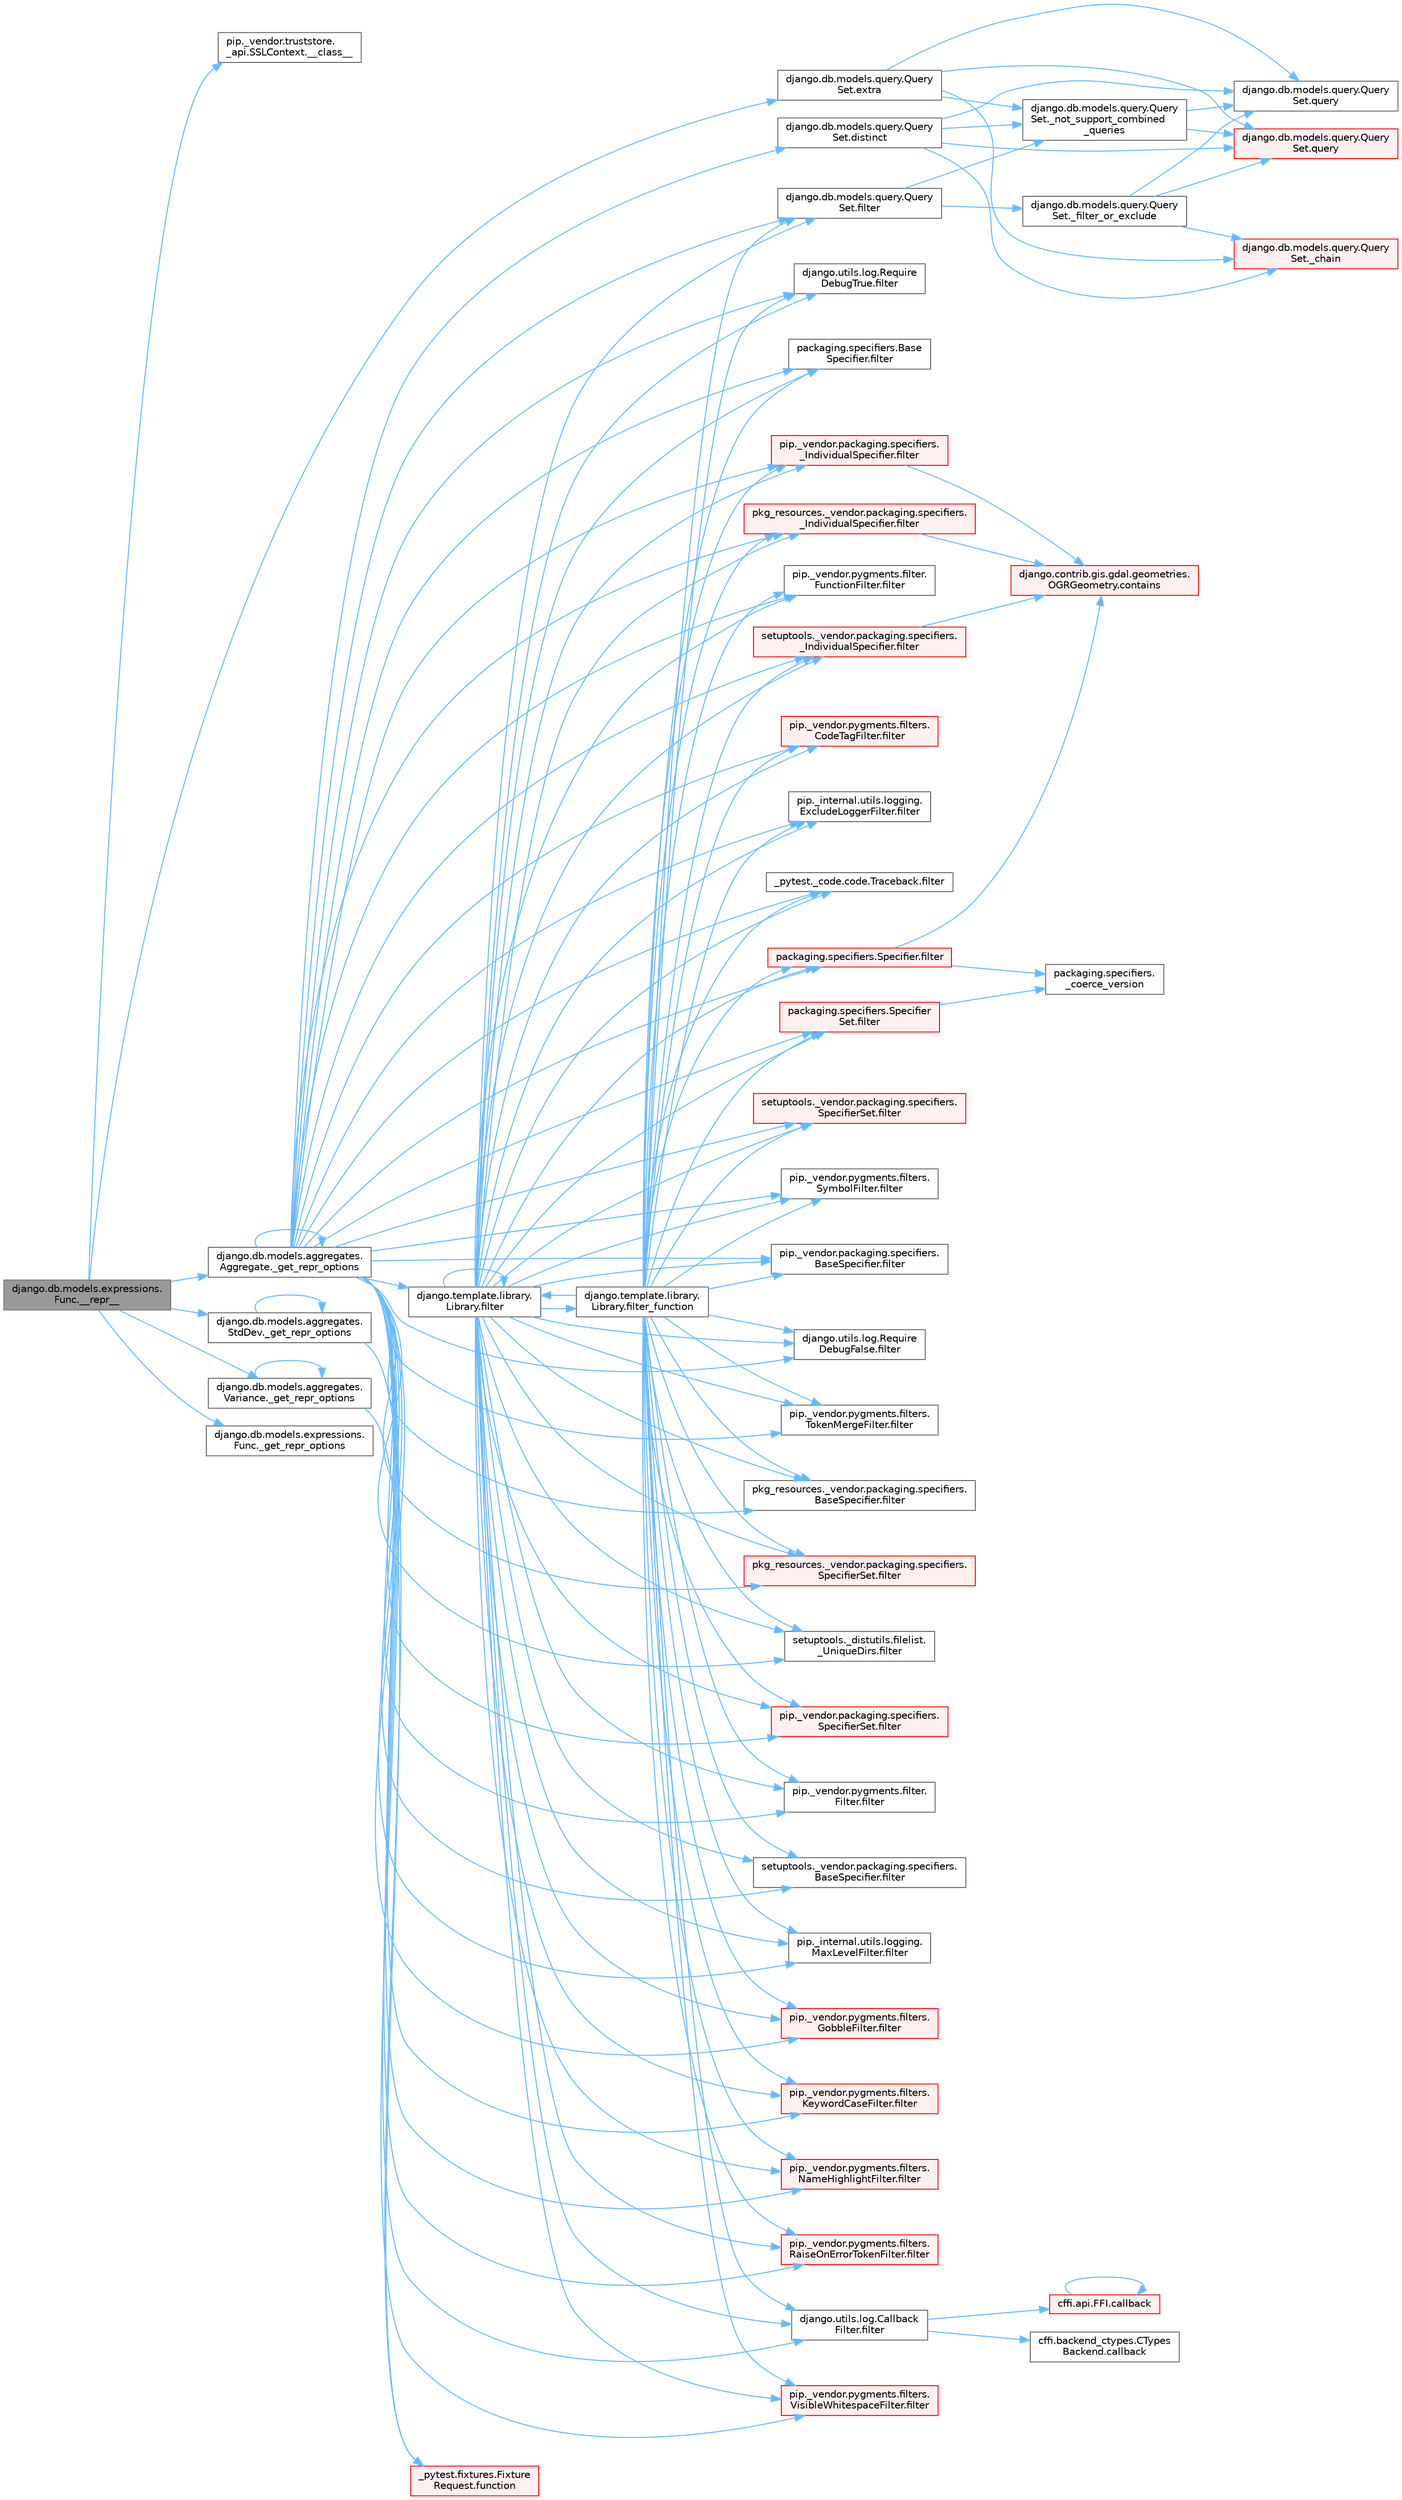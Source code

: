 digraph "django.db.models.expressions.Func.__repr__"
{
 // LATEX_PDF_SIZE
  bgcolor="transparent";
  edge [fontname=Helvetica,fontsize=10,labelfontname=Helvetica,labelfontsize=10];
  node [fontname=Helvetica,fontsize=10,shape=box,height=0.2,width=0.4];
  rankdir="LR";
  Node1 [id="Node000001",label="django.db.models.expressions.\lFunc.__repr__",height=0.2,width=0.4,color="gray40", fillcolor="grey60", style="filled", fontcolor="black",tooltip=" "];
  Node1 -> Node2 [id="edge1_Node000001_Node000002",color="steelblue1",style="solid",tooltip=" "];
  Node2 [id="Node000002",label="pip._vendor.truststore.\l_api.SSLContext.__class__",height=0.2,width=0.4,color="grey40", fillcolor="white", style="filled",URL="$classpip_1_1__vendor_1_1truststore_1_1__api_1_1_s_s_l_context.html#a530861514f31eabaa3f513557d6e66de",tooltip=" "];
  Node1 -> Node3 [id="edge2_Node000001_Node000003",color="steelblue1",style="solid",tooltip=" "];
  Node3 [id="Node000003",label="django.db.models.aggregates.\lAggregate._get_repr_options",height=0.2,width=0.4,color="grey40", fillcolor="white", style="filled",URL="$classdjango_1_1db_1_1models_1_1aggregates_1_1_aggregate.html#a9256cb09b47d2922447ef2d7e78a9cc7",tooltip=" "];
  Node3 -> Node3 [id="edge3_Node000003_Node000003",color="steelblue1",style="solid",tooltip=" "];
  Node3 -> Node4 [id="edge4_Node000003_Node000004",color="steelblue1",style="solid",tooltip=" "];
  Node4 [id="Node000004",label="django.db.models.query.Query\lSet.distinct",height=0.2,width=0.4,color="grey40", fillcolor="white", style="filled",URL="$classdjango_1_1db_1_1models_1_1query_1_1_query_set.html#aa9770f8430dd78702cc6c439d6ae2f2e",tooltip=" "];
  Node4 -> Node5 [id="edge5_Node000004_Node000005",color="steelblue1",style="solid",tooltip=" "];
  Node5 [id="Node000005",label="django.db.models.query.Query\lSet._chain",height=0.2,width=0.4,color="red", fillcolor="#FFF0F0", style="filled",URL="$classdjango_1_1db_1_1models_1_1query_1_1_query_set.html#a182d4dbe4af5d2d79141ccb1e5b0d103",tooltip=" "];
  Node4 -> Node19 [id="edge6_Node000004_Node000019",color="steelblue1",style="solid",tooltip=" "];
  Node19 [id="Node000019",label="django.db.models.query.Query\lSet._not_support_combined\l_queries",height=0.2,width=0.4,color="grey40", fillcolor="white", style="filled",URL="$classdjango_1_1db_1_1models_1_1query_1_1_query_set.html#aa8310ec206924c94141bef75563958e2",tooltip=" "];
  Node19 -> Node14 [id="edge7_Node000019_Node000014",color="steelblue1",style="solid",tooltip=" "];
  Node14 [id="Node000014",label="django.db.models.query.Query\lSet.query",height=0.2,width=0.4,color="red", fillcolor="#FFF0F0", style="filled",URL="$classdjango_1_1db_1_1models_1_1query_1_1_query_set.html#a8028ed81b109acb162489dbd16604c83",tooltip=" "];
  Node19 -> Node16 [id="edge8_Node000019_Node000016",color="steelblue1",style="solid",tooltip=" "];
  Node16 [id="Node000016",label="django.db.models.query.Query\lSet.query",height=0.2,width=0.4,color="grey40", fillcolor="white", style="filled",URL="$classdjango_1_1db_1_1models_1_1query_1_1_query_set.html#a0b0307a9b3f65303afb2c5783372d2c2",tooltip=" "];
  Node4 -> Node14 [id="edge9_Node000004_Node000014",color="steelblue1",style="solid",tooltip=" "];
  Node4 -> Node16 [id="edge10_Node000004_Node000016",color="steelblue1",style="solid",tooltip=" "];
  Node3 -> Node20 [id="edge11_Node000003_Node000020",color="steelblue1",style="solid",tooltip=" "];
  Node20 [id="Node000020",label="_pytest._code.code.Traceback.filter",height=0.2,width=0.4,color="grey40", fillcolor="white", style="filled",URL="$class__pytest_1_1__code_1_1code_1_1_traceback.html#a55d326907d5380a46c4d3e52f002d33f",tooltip=" "];
  Node3 -> Node21 [id="edge12_Node000003_Node000021",color="steelblue1",style="solid",tooltip=" "];
  Node21 [id="Node000021",label="django.db.models.query.Query\lSet.filter",height=0.2,width=0.4,color="grey40", fillcolor="white", style="filled",URL="$classdjango_1_1db_1_1models_1_1query_1_1_query_set.html#a9c23f79ac5a5310d628b025b5ab7b7c5",tooltip=" "];
  Node21 -> Node22 [id="edge13_Node000021_Node000022",color="steelblue1",style="solid",tooltip=" "];
  Node22 [id="Node000022",label="django.db.models.query.Query\lSet._filter_or_exclude",height=0.2,width=0.4,color="grey40", fillcolor="white", style="filled",URL="$classdjango_1_1db_1_1models_1_1query_1_1_query_set.html#aaf90830d4e1b2ee4bdf10fb60f08aced",tooltip=" "];
  Node22 -> Node5 [id="edge14_Node000022_Node000005",color="steelblue1",style="solid",tooltip=" "];
  Node22 -> Node14 [id="edge15_Node000022_Node000014",color="steelblue1",style="solid",tooltip=" "];
  Node22 -> Node16 [id="edge16_Node000022_Node000016",color="steelblue1",style="solid",tooltip=" "];
  Node21 -> Node19 [id="edge17_Node000021_Node000019",color="steelblue1",style="solid",tooltip=" "];
  Node3 -> Node23 [id="edge18_Node000003_Node000023",color="steelblue1",style="solid",tooltip=" "];
  Node23 [id="Node000023",label="django.template.library.\lLibrary.filter",height=0.2,width=0.4,color="grey40", fillcolor="white", style="filled",URL="$classdjango_1_1template_1_1library_1_1_library.html#ac67bb1211ffc0354d5bf33029a58aa43",tooltip=" "];
  Node23 -> Node20 [id="edge19_Node000023_Node000020",color="steelblue1",style="solid",tooltip=" "];
  Node23 -> Node21 [id="edge20_Node000023_Node000021",color="steelblue1",style="solid",tooltip=" "];
  Node23 -> Node23 [id="edge21_Node000023_Node000023",color="steelblue1",style="solid",tooltip=" "];
  Node23 -> Node24 [id="edge22_Node000023_Node000024",color="steelblue1",style="solid",tooltip=" "];
  Node24 [id="Node000024",label="django.utils.log.Callback\lFilter.filter",height=0.2,width=0.4,color="grey40", fillcolor="white", style="filled",URL="$classdjango_1_1utils_1_1log_1_1_callback_filter.html#acd2761b2200a4e66f4bd5b729ac43db2",tooltip=" "];
  Node24 -> Node25 [id="edge23_Node000024_Node000025",color="steelblue1",style="solid",tooltip=" "];
  Node25 [id="Node000025",label="cffi.api.FFI.callback",height=0.2,width=0.4,color="red", fillcolor="#FFF0F0", style="filled",URL="$classcffi_1_1api_1_1_f_f_i.html#a4e791803c5d07525465c8f1caeead188",tooltip=" "];
  Node25 -> Node25 [id="edge24_Node000025_Node000025",color="steelblue1",style="solid",tooltip=" "];
  Node24 -> Node29 [id="edge25_Node000024_Node000029",color="steelblue1",style="solid",tooltip=" "];
  Node29 [id="Node000029",label="cffi.backend_ctypes.CTypes\lBackend.callback",height=0.2,width=0.4,color="grey40", fillcolor="white", style="filled",URL="$classcffi_1_1backend__ctypes_1_1_c_types_backend.html#a6d540075e2cce4715ecc40b863b8dbcc",tooltip=" "];
  Node23 -> Node30 [id="edge26_Node000023_Node000030",color="steelblue1",style="solid",tooltip=" "];
  Node30 [id="Node000030",label="django.utils.log.Require\lDebugFalse.filter",height=0.2,width=0.4,color="grey40", fillcolor="white", style="filled",URL="$classdjango_1_1utils_1_1log_1_1_require_debug_false.html#a42e51835198458e09fb949a7af83bef8",tooltip=" "];
  Node23 -> Node31 [id="edge27_Node000023_Node000031",color="steelblue1",style="solid",tooltip=" "];
  Node31 [id="Node000031",label="django.utils.log.Require\lDebugTrue.filter",height=0.2,width=0.4,color="grey40", fillcolor="white", style="filled",URL="$classdjango_1_1utils_1_1log_1_1_require_debug_true.html#a8e1e027eea730028f70556810076c0e8",tooltip=" "];
  Node23 -> Node32 [id="edge28_Node000023_Node000032",color="steelblue1",style="solid",tooltip=" "];
  Node32 [id="Node000032",label="packaging.specifiers.Base\lSpecifier.filter",height=0.2,width=0.4,color="grey40", fillcolor="white", style="filled",URL="$classpackaging_1_1specifiers_1_1_base_specifier.html#aa87c3c882d19a56dd1f949c4b1bde70d",tooltip=" "];
  Node23 -> Node33 [id="edge29_Node000023_Node000033",color="steelblue1",style="solid",tooltip=" "];
  Node33 [id="Node000033",label="packaging.specifiers.Specifier.filter",height=0.2,width=0.4,color="red", fillcolor="#FFF0F0", style="filled",URL="$classpackaging_1_1specifiers_1_1_specifier.html#a22d9e14c5343d89e742b098b6d7997f7",tooltip=" "];
  Node33 -> Node34 [id="edge30_Node000033_Node000034",color="steelblue1",style="solid",tooltip=" "];
  Node34 [id="Node000034",label="packaging.specifiers.\l_coerce_version",height=0.2,width=0.4,color="grey40", fillcolor="white", style="filled",URL="$namespacepackaging_1_1specifiers.html#a075a73fc9deabd0af51612073a3a44bf",tooltip=" "];
  Node33 -> Node35 [id="edge31_Node000033_Node000035",color="steelblue1",style="solid",tooltip=" "];
  Node35 [id="Node000035",label="django.contrib.gis.gdal.geometries.\lOGRGeometry.contains",height=0.2,width=0.4,color="red", fillcolor="#FFF0F0", style="filled",URL="$classdjango_1_1contrib_1_1gis_1_1gdal_1_1geometries_1_1_o_g_r_geometry.html#ac4763e72bc3be798ebe272edf5a2111b",tooltip=" "];
  Node23 -> Node74 [id="edge32_Node000023_Node000074",color="steelblue1",style="solid",tooltip=" "];
  Node74 [id="Node000074",label="packaging.specifiers.Specifier\lSet.filter",height=0.2,width=0.4,color="red", fillcolor="#FFF0F0", style="filled",URL="$classpackaging_1_1specifiers_1_1_specifier_set.html#a65b70b2cc0c5bad34b31461955a36d87",tooltip=" "];
  Node74 -> Node34 [id="edge33_Node000074_Node000034",color="steelblue1",style="solid",tooltip=" "];
  Node23 -> Node105 [id="edge34_Node000023_Node000105",color="steelblue1",style="solid",tooltip=" "];
  Node105 [id="Node000105",label="pip._internal.utils.logging.\lExcludeLoggerFilter.filter",height=0.2,width=0.4,color="grey40", fillcolor="white", style="filled",URL="$classpip_1_1__internal_1_1utils_1_1logging_1_1_exclude_logger_filter.html#a633a3ddcdc0ebbb98edf2f1e0759d22a",tooltip=" "];
  Node23 -> Node106 [id="edge35_Node000023_Node000106",color="steelblue1",style="solid",tooltip=" "];
  Node106 [id="Node000106",label="pip._internal.utils.logging.\lMaxLevelFilter.filter",height=0.2,width=0.4,color="grey40", fillcolor="white", style="filled",URL="$classpip_1_1__internal_1_1utils_1_1logging_1_1_max_level_filter.html#ac46bbe4d91f47ed8f818f64d25ed2085",tooltip=" "];
  Node23 -> Node107 [id="edge36_Node000023_Node000107",color="steelblue1",style="solid",tooltip=" "];
  Node107 [id="Node000107",label="pip._vendor.packaging.specifiers.\l_IndividualSpecifier.filter",height=0.2,width=0.4,color="red", fillcolor="#FFF0F0", style="filled",URL="$classpip_1_1__vendor_1_1packaging_1_1specifiers_1_1___individual_specifier.html#a6203976cfa5ddd6a1f47f8dfe0669fd7",tooltip=" "];
  Node107 -> Node35 [id="edge37_Node000107_Node000035",color="steelblue1",style="solid",tooltip=" "];
  Node23 -> Node134 [id="edge38_Node000023_Node000134",color="steelblue1",style="solid",tooltip=" "];
  Node134 [id="Node000134",label="pip._vendor.packaging.specifiers.\lBaseSpecifier.filter",height=0.2,width=0.4,color="grey40", fillcolor="white", style="filled",URL="$classpip_1_1__vendor_1_1packaging_1_1specifiers_1_1_base_specifier.html#a1b2ef14b953df0cf1a317ea573d0ea5a",tooltip=" "];
  Node23 -> Node135 [id="edge39_Node000023_Node000135",color="steelblue1",style="solid",tooltip=" "];
  Node135 [id="Node000135",label="pip._vendor.packaging.specifiers.\lSpecifierSet.filter",height=0.2,width=0.4,color="red", fillcolor="#FFF0F0", style="filled",URL="$classpip_1_1__vendor_1_1packaging_1_1specifiers_1_1_specifier_set.html#a3d7a4e9a4cb787385e37d5832bcc0a64",tooltip=" "];
  Node23 -> Node136 [id="edge40_Node000023_Node000136",color="steelblue1",style="solid",tooltip=" "];
  Node136 [id="Node000136",label="pip._vendor.pygments.filter.\lFilter.filter",height=0.2,width=0.4,color="grey40", fillcolor="white", style="filled",URL="$classpip_1_1__vendor_1_1pygments_1_1filter_1_1_filter.html#a970c118f059ea361c8f184fd86c6873d",tooltip=" "];
  Node23 -> Node137 [id="edge41_Node000023_Node000137",color="steelblue1",style="solid",tooltip=" "];
  Node137 [id="Node000137",label="pip._vendor.pygments.filter.\lFunctionFilter.filter",height=0.2,width=0.4,color="grey40", fillcolor="white", style="filled",URL="$classpip_1_1__vendor_1_1pygments_1_1filter_1_1_function_filter.html#a795616d337e49ea853139b0b96d481e7",tooltip=" "];
  Node23 -> Node138 [id="edge42_Node000023_Node000138",color="steelblue1",style="solid",tooltip=" "];
  Node138 [id="Node000138",label="pip._vendor.pygments.filters.\lCodeTagFilter.filter",height=0.2,width=0.4,color="red", fillcolor="#FFF0F0", style="filled",URL="$classpip_1_1__vendor_1_1pygments_1_1filters_1_1_code_tag_filter.html#adc7f44786b4b83da74faa23a154c8843",tooltip=" "];
  Node23 -> Node140 [id="edge43_Node000023_Node000140",color="steelblue1",style="solid",tooltip=" "];
  Node140 [id="Node000140",label="pip._vendor.pygments.filters.\lGobbleFilter.filter",height=0.2,width=0.4,color="red", fillcolor="#FFF0F0", style="filled",URL="$classpip_1_1__vendor_1_1pygments_1_1filters_1_1_gobble_filter.html#a1f8e662bb1794e2924280dc6564ca148",tooltip=" "];
  Node23 -> Node259 [id="edge44_Node000023_Node000259",color="steelblue1",style="solid",tooltip=" "];
  Node259 [id="Node000259",label="pip._vendor.pygments.filters.\lKeywordCaseFilter.filter",height=0.2,width=0.4,color="red", fillcolor="#FFF0F0", style="filled",URL="$classpip_1_1__vendor_1_1pygments_1_1filters_1_1_keyword_case_filter.html#a328d29510b49c572e5ded82852d167c8",tooltip=" "];
  Node23 -> Node262 [id="edge45_Node000023_Node000262",color="steelblue1",style="solid",tooltip=" "];
  Node262 [id="Node000262",label="pip._vendor.pygments.filters.\lNameHighlightFilter.filter",height=0.2,width=0.4,color="red", fillcolor="#FFF0F0", style="filled",URL="$classpip_1_1__vendor_1_1pygments_1_1filters_1_1_name_highlight_filter.html#ae389da6c924503203acbc80c559b0043",tooltip=" "];
  Node23 -> Node269 [id="edge46_Node000023_Node000269",color="steelblue1",style="solid",tooltip=" "];
  Node269 [id="Node000269",label="pip._vendor.pygments.filters.\lRaiseOnErrorTokenFilter.filter",height=0.2,width=0.4,color="red", fillcolor="#FFF0F0", style="filled",URL="$classpip_1_1__vendor_1_1pygments_1_1filters_1_1_raise_on_error_token_filter.html#aacf420bb16c8d3a430b88e78ee35b253",tooltip=" "];
  Node23 -> Node1373 [id="edge47_Node000023_Node001373",color="steelblue1",style="solid",tooltip=" "];
  Node1373 [id="Node001373",label="pip._vendor.pygments.filters.\lSymbolFilter.filter",height=0.2,width=0.4,color="grey40", fillcolor="white", style="filled",URL="$classpip_1_1__vendor_1_1pygments_1_1filters_1_1_symbol_filter.html#a567de8b7e3bc5f0a87712af81fbc70c7",tooltip=" "];
  Node23 -> Node1374 [id="edge48_Node000023_Node001374",color="steelblue1",style="solid",tooltip=" "];
  Node1374 [id="Node001374",label="pip._vendor.pygments.filters.\lTokenMergeFilter.filter",height=0.2,width=0.4,color="grey40", fillcolor="white", style="filled",URL="$classpip_1_1__vendor_1_1pygments_1_1filters_1_1_token_merge_filter.html#ac3fdd8238fb6976d42540cac395a9543",tooltip=" "];
  Node23 -> Node1375 [id="edge49_Node000023_Node001375",color="steelblue1",style="solid",tooltip=" "];
  Node1375 [id="Node001375",label="pip._vendor.pygments.filters.\lVisibleWhitespaceFilter.filter",height=0.2,width=0.4,color="red", fillcolor="#FFF0F0", style="filled",URL="$classpip_1_1__vendor_1_1pygments_1_1filters_1_1_visible_whitespace_filter.html#a9a7227d129dac7d41fe5b50d9fd97b77",tooltip=" "];
  Node23 -> Node1376 [id="edge50_Node000023_Node001376",color="steelblue1",style="solid",tooltip=" "];
  Node1376 [id="Node001376",label="pkg_resources._vendor.packaging.specifiers.\l_IndividualSpecifier.filter",height=0.2,width=0.4,color="red", fillcolor="#FFF0F0", style="filled",URL="$classpkg__resources_1_1__vendor_1_1packaging_1_1specifiers_1_1___individual_specifier.html#ad284c0e05b23f4b6838266492c00fc3e",tooltip=" "];
  Node1376 -> Node35 [id="edge51_Node001376_Node000035",color="steelblue1",style="solid",tooltip=" "];
  Node23 -> Node1377 [id="edge52_Node000023_Node001377",color="steelblue1",style="solid",tooltip=" "];
  Node1377 [id="Node001377",label="pkg_resources._vendor.packaging.specifiers.\lBaseSpecifier.filter",height=0.2,width=0.4,color="grey40", fillcolor="white", style="filled",URL="$classpkg__resources_1_1__vendor_1_1packaging_1_1specifiers_1_1_base_specifier.html#a08f789f03784e5505adfce76a34b64f0",tooltip=" "];
  Node23 -> Node1378 [id="edge53_Node000023_Node001378",color="steelblue1",style="solid",tooltip=" "];
  Node1378 [id="Node001378",label="pkg_resources._vendor.packaging.specifiers.\lSpecifierSet.filter",height=0.2,width=0.4,color="red", fillcolor="#FFF0F0", style="filled",URL="$classpkg__resources_1_1__vendor_1_1packaging_1_1specifiers_1_1_specifier_set.html#a9935b066c65c5b7849bd09a27171e1ba",tooltip=" "];
  Node23 -> Node1379 [id="edge54_Node000023_Node001379",color="steelblue1",style="solid",tooltip=" "];
  Node1379 [id="Node001379",label="setuptools._distutils.filelist.\l_UniqueDirs.filter",height=0.2,width=0.4,color="grey40", fillcolor="white", style="filled",URL="$classsetuptools_1_1__distutils_1_1filelist_1_1___unique_dirs.html#a351fccd2f8d782034811f470cf8e3815",tooltip=" "];
  Node23 -> Node1380 [id="edge55_Node000023_Node001380",color="steelblue1",style="solid",tooltip=" "];
  Node1380 [id="Node001380",label="setuptools._vendor.packaging.specifiers.\l_IndividualSpecifier.filter",height=0.2,width=0.4,color="red", fillcolor="#FFF0F0", style="filled",URL="$classsetuptools_1_1__vendor_1_1packaging_1_1specifiers_1_1___individual_specifier.html#a7f35b396bffe2a5276887eda17fd660b",tooltip=" "];
  Node1380 -> Node35 [id="edge56_Node001380_Node000035",color="steelblue1",style="solid",tooltip=" "];
  Node23 -> Node1381 [id="edge57_Node000023_Node001381",color="steelblue1",style="solid",tooltip=" "];
  Node1381 [id="Node001381",label="setuptools._vendor.packaging.specifiers.\lBaseSpecifier.filter",height=0.2,width=0.4,color="grey40", fillcolor="white", style="filled",URL="$classsetuptools_1_1__vendor_1_1packaging_1_1specifiers_1_1_base_specifier.html#aac733c9425aa10aacb2e457c323feb1d",tooltip=" "];
  Node23 -> Node1382 [id="edge58_Node000023_Node001382",color="steelblue1",style="solid",tooltip=" "];
  Node1382 [id="Node001382",label="setuptools._vendor.packaging.specifiers.\lSpecifierSet.filter",height=0.2,width=0.4,color="red", fillcolor="#FFF0F0", style="filled",URL="$classsetuptools_1_1__vendor_1_1packaging_1_1specifiers_1_1_specifier_set.html#a7aa970c725539aaf9406b260e2ffaa09",tooltip=" "];
  Node23 -> Node4527 [id="edge59_Node000023_Node004527",color="steelblue1",style="solid",tooltip=" "];
  Node4527 [id="Node004527",label="django.template.library.\lLibrary.filter_function",height=0.2,width=0.4,color="grey40", fillcolor="white", style="filled",URL="$classdjango_1_1template_1_1library_1_1_library.html#ac31ca4b9799430f0623aea9d177a04dc",tooltip=" "];
  Node4527 -> Node20 [id="edge60_Node004527_Node000020",color="steelblue1",style="solid",tooltip=" "];
  Node4527 -> Node21 [id="edge61_Node004527_Node000021",color="steelblue1",style="solid",tooltip=" "];
  Node4527 -> Node23 [id="edge62_Node004527_Node000023",color="steelblue1",style="solid",tooltip=" "];
  Node4527 -> Node24 [id="edge63_Node004527_Node000024",color="steelblue1",style="solid",tooltip=" "];
  Node4527 -> Node30 [id="edge64_Node004527_Node000030",color="steelblue1",style="solid",tooltip=" "];
  Node4527 -> Node31 [id="edge65_Node004527_Node000031",color="steelblue1",style="solid",tooltip=" "];
  Node4527 -> Node32 [id="edge66_Node004527_Node000032",color="steelblue1",style="solid",tooltip=" "];
  Node4527 -> Node33 [id="edge67_Node004527_Node000033",color="steelblue1",style="solid",tooltip=" "];
  Node4527 -> Node74 [id="edge68_Node004527_Node000074",color="steelblue1",style="solid",tooltip=" "];
  Node4527 -> Node105 [id="edge69_Node004527_Node000105",color="steelblue1",style="solid",tooltip=" "];
  Node4527 -> Node106 [id="edge70_Node004527_Node000106",color="steelblue1",style="solid",tooltip=" "];
  Node4527 -> Node107 [id="edge71_Node004527_Node000107",color="steelblue1",style="solid",tooltip=" "];
  Node4527 -> Node134 [id="edge72_Node004527_Node000134",color="steelblue1",style="solid",tooltip=" "];
  Node4527 -> Node135 [id="edge73_Node004527_Node000135",color="steelblue1",style="solid",tooltip=" "];
  Node4527 -> Node136 [id="edge74_Node004527_Node000136",color="steelblue1",style="solid",tooltip=" "];
  Node4527 -> Node137 [id="edge75_Node004527_Node000137",color="steelblue1",style="solid",tooltip=" "];
  Node4527 -> Node138 [id="edge76_Node004527_Node000138",color="steelblue1",style="solid",tooltip=" "];
  Node4527 -> Node140 [id="edge77_Node004527_Node000140",color="steelblue1",style="solid",tooltip=" "];
  Node4527 -> Node259 [id="edge78_Node004527_Node000259",color="steelblue1",style="solid",tooltip=" "];
  Node4527 -> Node262 [id="edge79_Node004527_Node000262",color="steelblue1",style="solid",tooltip=" "];
  Node4527 -> Node269 [id="edge80_Node004527_Node000269",color="steelblue1",style="solid",tooltip=" "];
  Node4527 -> Node1373 [id="edge81_Node004527_Node001373",color="steelblue1",style="solid",tooltip=" "];
  Node4527 -> Node1374 [id="edge82_Node004527_Node001374",color="steelblue1",style="solid",tooltip=" "];
  Node4527 -> Node1375 [id="edge83_Node004527_Node001375",color="steelblue1",style="solid",tooltip=" "];
  Node4527 -> Node1376 [id="edge84_Node004527_Node001376",color="steelblue1",style="solid",tooltip=" "];
  Node4527 -> Node1377 [id="edge85_Node004527_Node001377",color="steelblue1",style="solid",tooltip=" "];
  Node4527 -> Node1378 [id="edge86_Node004527_Node001378",color="steelblue1",style="solid",tooltip=" "];
  Node4527 -> Node1379 [id="edge87_Node004527_Node001379",color="steelblue1",style="solid",tooltip=" "];
  Node4527 -> Node1380 [id="edge88_Node004527_Node001380",color="steelblue1",style="solid",tooltip=" "];
  Node4527 -> Node1381 [id="edge89_Node004527_Node001381",color="steelblue1",style="solid",tooltip=" "];
  Node4527 -> Node1382 [id="edge90_Node004527_Node001382",color="steelblue1",style="solid",tooltip=" "];
  Node3 -> Node24 [id="edge91_Node000003_Node000024",color="steelblue1",style="solid",tooltip=" "];
  Node3 -> Node30 [id="edge92_Node000003_Node000030",color="steelblue1",style="solid",tooltip=" "];
  Node3 -> Node31 [id="edge93_Node000003_Node000031",color="steelblue1",style="solid",tooltip=" "];
  Node3 -> Node32 [id="edge94_Node000003_Node000032",color="steelblue1",style="solid",tooltip=" "];
  Node3 -> Node33 [id="edge95_Node000003_Node000033",color="steelblue1",style="solid",tooltip=" "];
  Node3 -> Node74 [id="edge96_Node000003_Node000074",color="steelblue1",style="solid",tooltip=" "];
  Node3 -> Node105 [id="edge97_Node000003_Node000105",color="steelblue1",style="solid",tooltip=" "];
  Node3 -> Node106 [id="edge98_Node000003_Node000106",color="steelblue1",style="solid",tooltip=" "];
  Node3 -> Node107 [id="edge99_Node000003_Node000107",color="steelblue1",style="solid",tooltip=" "];
  Node3 -> Node134 [id="edge100_Node000003_Node000134",color="steelblue1",style="solid",tooltip=" "];
  Node3 -> Node135 [id="edge101_Node000003_Node000135",color="steelblue1",style="solid",tooltip=" "];
  Node3 -> Node136 [id="edge102_Node000003_Node000136",color="steelblue1",style="solid",tooltip=" "];
  Node3 -> Node137 [id="edge103_Node000003_Node000137",color="steelblue1",style="solid",tooltip=" "];
  Node3 -> Node138 [id="edge104_Node000003_Node000138",color="steelblue1",style="solid",tooltip=" "];
  Node3 -> Node140 [id="edge105_Node000003_Node000140",color="steelblue1",style="solid",tooltip=" "];
  Node3 -> Node259 [id="edge106_Node000003_Node000259",color="steelblue1",style="solid",tooltip=" "];
  Node3 -> Node262 [id="edge107_Node000003_Node000262",color="steelblue1",style="solid",tooltip=" "];
  Node3 -> Node269 [id="edge108_Node000003_Node000269",color="steelblue1",style="solid",tooltip=" "];
  Node3 -> Node1373 [id="edge109_Node000003_Node001373",color="steelblue1",style="solid",tooltip=" "];
  Node3 -> Node1374 [id="edge110_Node000003_Node001374",color="steelblue1",style="solid",tooltip=" "];
  Node3 -> Node1375 [id="edge111_Node000003_Node001375",color="steelblue1",style="solid",tooltip=" "];
  Node3 -> Node1376 [id="edge112_Node000003_Node001376",color="steelblue1",style="solid",tooltip=" "];
  Node3 -> Node1377 [id="edge113_Node000003_Node001377",color="steelblue1",style="solid",tooltip=" "];
  Node3 -> Node1378 [id="edge114_Node000003_Node001378",color="steelblue1",style="solid",tooltip=" "];
  Node3 -> Node1379 [id="edge115_Node000003_Node001379",color="steelblue1",style="solid",tooltip=" "];
  Node3 -> Node1380 [id="edge116_Node000003_Node001380",color="steelblue1",style="solid",tooltip=" "];
  Node3 -> Node1381 [id="edge117_Node000003_Node001381",color="steelblue1",style="solid",tooltip=" "];
  Node3 -> Node1382 [id="edge118_Node000003_Node001382",color="steelblue1",style="solid",tooltip=" "];
  Node1 -> Node4528 [id="edge119_Node000001_Node004528",color="steelblue1",style="solid",tooltip=" "];
  Node4528 [id="Node004528",label="django.db.models.aggregates.\lStdDev._get_repr_options",height=0.2,width=0.4,color="grey40", fillcolor="white", style="filled",URL="$classdjango_1_1db_1_1models_1_1aggregates_1_1_std_dev.html#a2c36b9037c2741ef6e442da3462fabd0",tooltip=" "];
  Node4528 -> Node4528 [id="edge120_Node004528_Node004528",color="steelblue1",style="solid",tooltip=" "];
  Node4528 -> Node4529 [id="edge121_Node004528_Node004529",color="steelblue1",style="solid",tooltip=" "];
  Node4529 [id="Node004529",label="_pytest.fixtures.Fixture\lRequest.function",height=0.2,width=0.4,color="red", fillcolor="#FFF0F0", style="filled",URL="$class__pytest_1_1fixtures_1_1_fixture_request.html#a7ea3556741d786c97ced170d52190558",tooltip=" "];
  Node1 -> Node4530 [id="edge122_Node000001_Node004530",color="steelblue1",style="solid",tooltip=" "];
  Node4530 [id="Node004530",label="django.db.models.aggregates.\lVariance._get_repr_options",height=0.2,width=0.4,color="grey40", fillcolor="white", style="filled",URL="$classdjango_1_1db_1_1models_1_1aggregates_1_1_variance.html#add91db811ff80be58f0bef3e87fa4f82",tooltip=" "];
  Node4530 -> Node4530 [id="edge123_Node004530_Node004530",color="steelblue1",style="solid",tooltip=" "];
  Node4530 -> Node4529 [id="edge124_Node004530_Node004529",color="steelblue1",style="solid",tooltip=" "];
  Node1 -> Node4531 [id="edge125_Node000001_Node004531",color="steelblue1",style="solid",tooltip=" "];
  Node4531 [id="Node004531",label="django.db.models.expressions.\lFunc._get_repr_options",height=0.2,width=0.4,color="grey40", fillcolor="white", style="filled",URL="$classdjango_1_1db_1_1models_1_1expressions_1_1_func.html#aec138b4dead4541806ac0da1d23f151b",tooltip=" "];
  Node1 -> Node1315 [id="edge126_Node000001_Node001315",color="steelblue1",style="solid",tooltip=" "];
  Node1315 [id="Node001315",label="django.db.models.query.Query\lSet.extra",height=0.2,width=0.4,color="grey40", fillcolor="white", style="filled",URL="$classdjango_1_1db_1_1models_1_1query_1_1_query_set.html#ae54983d1fa1ba41e84f20cea946cde79",tooltip=" "];
  Node1315 -> Node5 [id="edge127_Node001315_Node000005",color="steelblue1",style="solid",tooltip=" "];
  Node1315 -> Node19 [id="edge128_Node001315_Node000019",color="steelblue1",style="solid",tooltip=" "];
  Node1315 -> Node14 [id="edge129_Node001315_Node000014",color="steelblue1",style="solid",tooltip=" "];
  Node1315 -> Node16 [id="edge130_Node001315_Node000016",color="steelblue1",style="solid",tooltip=" "];
}

